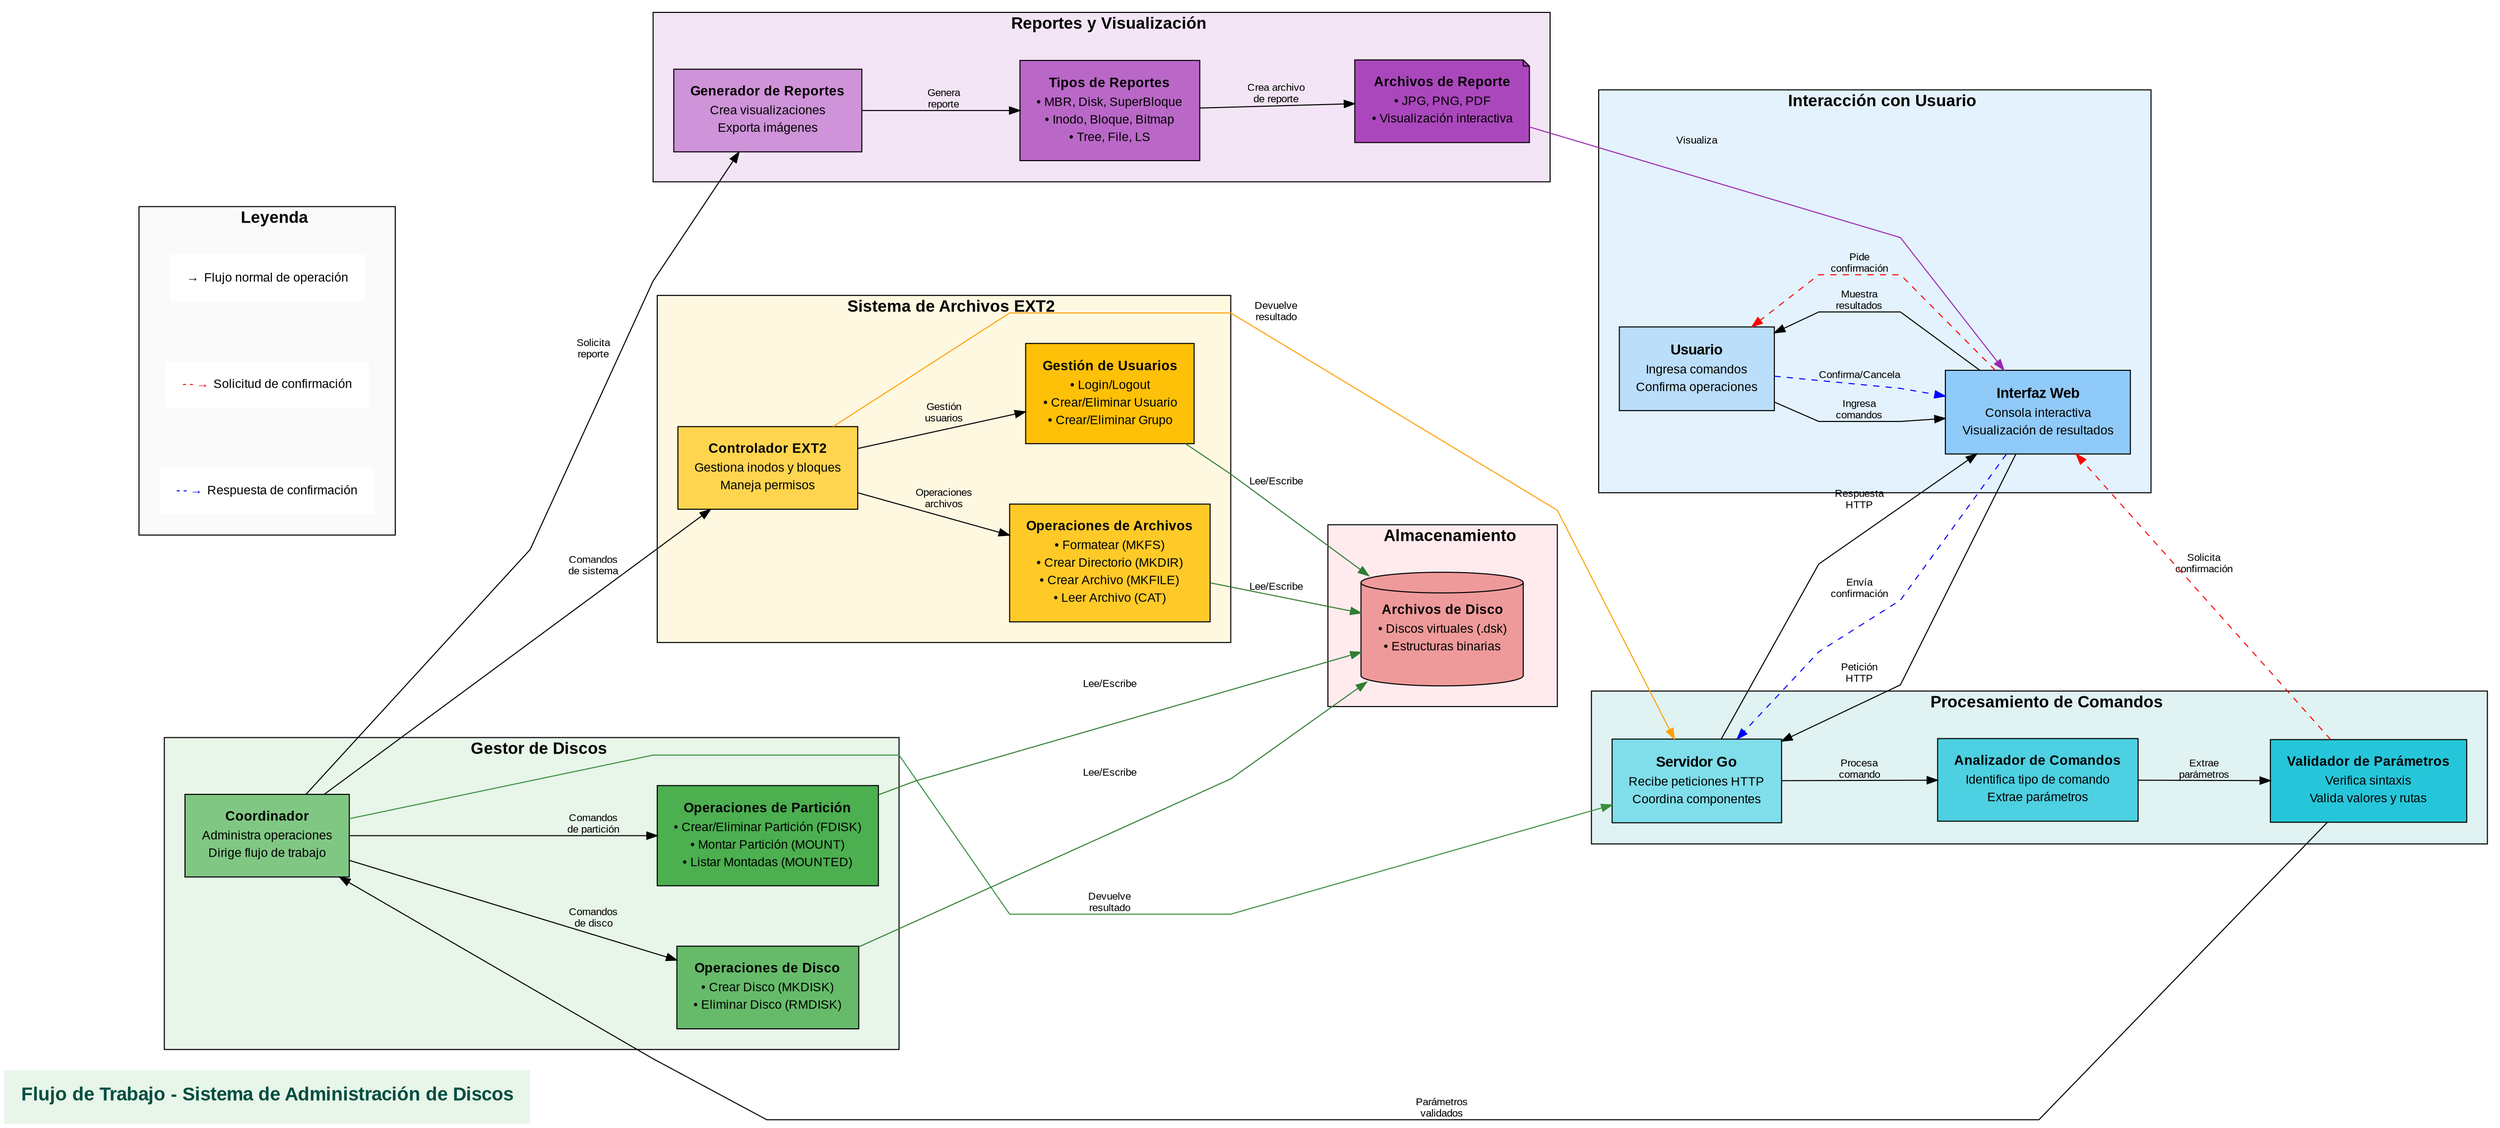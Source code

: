 digraph MIAProjectWorkflow {
    // Configuración general - Orientación horizontal (LR) 
    graph [fontname="Arial", rankdir=LR, splines=polyline, nodesep=0.8, ranksep=1.0];
    node [shape=box, style=filled, fillcolor="#E8F5E9", fontname="Arial", fontsize=12, margin=0.2];
    edge [fontname="Arial", fontsize=10, minlen=1.5];
    
    // Título usando HTML
    title [label=<
        <table border="0" cellborder="0" cellspacing="0">
            <tr><td><font point-size="18" face="Arial"><b>Flujo de Trabajo - Sistema de Administración de Discos</b></font></td></tr>
        </table>
    >, shape=plaintext, fontcolor="#004D40"];
    
    // Fase 1: Usuario e Interfaz
    subgraph cluster_interface {
        label=<
            <font point-size="16"><b>Interacción con Usuario</b></font>
        >;
        style=filled;
        fillcolor="#E3F2FD";
        margin=20;
        
        // Nodos principales con HTML
        user [label=<
            <table border="0" cellborder="0" cellspacing="0">
                <tr><td><font point-size="14"><b>Usuario</b></font></td></tr>
                <tr><td>Ingresa comandos</td></tr>
                <tr><td>Confirma operaciones</td></tr>
            </table>
        >, shape=box, fillcolor="#BBDEFB"];
        
        frontend [label=<
            <table border="0" cellborder="0" cellspacing="0">
                <tr><td><font point-size="14"><b>Interfaz Web</b></font></td></tr>
                <tr><td>Consola interactiva</td></tr>
                <tr><td>Visualización de resultados</td></tr>
            </table>
        >, fillcolor="#90CAF9"];
    }
    
    // Fase 2: Backend y Análisis
    subgraph cluster_backend {
        label=<
            <font point-size="16"><b>Procesamiento de Comandos</b></font>
        >;
        style=filled;
        fillcolor="#E0F2F1";
        margin=20;
        
        backend [label=<
            <table border="0" cellborder="0" cellspacing="0">
                <tr><td><font point-size="14"><b>Servidor Go</b></font></td></tr>
                <tr><td>Recibe peticiones HTTP</td></tr>
                <tr><td>Coordina componentes</td></tr>
            </table>
        >, fillcolor="#80DEEA"];
        
        analyzer [label=<
            <table border="0" cellborder="0" cellspacing="0">
                <tr><td><font point-size="13"><b>Analizador de Comandos</b></font></td></tr>
                <tr><td>Identifica tipo de comando</td></tr>
                <tr><td>Extrae parámetros</td></tr>
            </table>
        >, fillcolor="#4DD0E1"];
        
        validator [label=<
            <table border="0" cellborder="0" cellspacing="0">
                <tr><td><font point-size="13"><b>Validador de Parámetros</b></font></td></tr>
                <tr><td>Verifica sintaxis</td></tr>
                <tr><td>Valida valores y rutas</td></tr>
            </table>
        >, fillcolor="#26C6DA"];
    }
    
    // Fase 3: Operaciones del Disk Manager
    subgraph cluster_disk_manager {
        label=<
            <font point-size="16"><b>Gestor de Discos</b></font>
        >;
        style=filled;
        fillcolor="#E8F5E9";
        margin=20;
        
        diskManager [label=<
            <table border="0" cellborder="0" cellspacing="0">
                <tr><td><font point-size="13"><b>Coordinador</b></font></td></tr>
                <tr><td>Administra operaciones</td></tr>
                <tr><td>Dirige flujo de trabajo</td></tr>
            </table>
        >, fillcolor="#81C784"];
        
        diskOps [label=<
            <table border="0" cellborder="0" cellspacing="0">
                <tr><td><font point-size="13"><b>Operaciones de Disco</b></font></td></tr>
                <tr><td>• Crear Disco (MKDISK)</td></tr>
                <tr><td>• Eliminar Disco (RMDISK)</td></tr>
            </table>
        >, fillcolor="#66BB6A"];
        
        partitionOps [label=<
            <table border="0" cellborder="0" cellspacing="0">
                <tr><td><font point-size="13"><b>Operaciones de Partición</b></font></td></tr>
                <tr><td>• Crear/Eliminar Partición (FDISK)</td></tr>
                <tr><td>• Montar Partición (MOUNT)</td></tr>
                <tr><td>• Listar Montadas (MOUNTED)</td></tr>
            </table>
        >, fillcolor="#4CAF50"];
    }
    
    // Fase 4: Sistema de archivos
    subgraph cluster_filesystem {
        label=<
            <font point-size="16"><b>Sistema de Archivos EXT2</b></font>
        >;
        style=filled;
        fillcolor="#FFF8E1";
        margin=20;
        
        filesystem [label=<
            <table border="0" cellborder="0" cellspacing="0">
                <tr><td><font point-size="13"><b>Controlador EXT2</b></font></td></tr>
                <tr><td>Gestiona inodos y bloques</td></tr>
                <tr><td>Maneja permisos</td></tr>
            </table>
        >, fillcolor="#FFD54F"];
        
        fsOps [label=<
            <table border="0" cellborder="0" cellspacing="0">
                <tr><td><font point-size="13"><b>Operaciones de Archivos</b></font></td></tr>
                <tr><td>• Formatear (MKFS)</td></tr>
                <tr><td>• Crear Directorio (MKDIR)</td></tr>
                <tr><td>• Crear Archivo (MKFILE)</td></tr>
                <tr><td>• Leer Archivo (CAT)</td></tr>
            </table>
        >, fillcolor="#FFCA28"];
        
        usersOps [label=<
            <table border="0" cellborder="0" cellspacing="0">
                <tr><td><font point-size="13"><b>Gestión de Usuarios</b></font></td></tr>
                <tr><td>• Login/Logout</td></tr>
                <tr><td>• Crear/Eliminar Usuario</td></tr>
                <tr><td>• Crear/Eliminar Grupo</td></tr>
            </table>
        >, fillcolor="#FFC107"];
    }
    
    // Fase 5: Reportes y Salida
    subgraph cluster_reports {
        label=<
            <font point-size="16"><b>Reportes y Visualización</b></font>
        >;
        style=filled;
        fillcolor="#F3E5F5";
        margin=20;
        
        reports [label=<
            <table border="0" cellborder="0" cellspacing="0">
                <tr><td><font point-size="13"><b>Generador de Reportes</b></font></td></tr>
                <tr><td>Crea visualizaciones</td></tr>
                <tr><td>Exporta imágenes</td></tr>
            </table>
        >, fillcolor="#CE93D8"];
        
        reportOps [label=<
            <table border="0" cellborder="0" cellspacing="0">
                <tr><td><font point-size="13"><b>Tipos de Reportes</b></font></td></tr>
                <tr><td>• MBR, Disk, SuperBloque</td></tr>
                <tr><td>• Inodo, Bloque, Bitmap</td></tr>
                <tr><td>• Tree, File, LS</td></tr>
            </table>
        >, fillcolor="#BA68C8"];
        
        reportFiles [label=<
            <table border="0" cellborder="0" cellspacing="0">
                <tr><td><font point-size="13"><b>Archivos de Reporte</b></font></td></tr>
                <tr><td>• JPG, PNG, PDF</td></tr>
                <tr><td>• Visualización interactiva</td></tr>
            </table>
        >, shape=note, fillcolor="#AB47BC"];
    }
    
    // Fase 6: Almacenamiento Físico
    subgraph cluster_storage {
        label=<
            <font point-size="16"><b>Almacenamiento</b></font>
        >;
        style=filled;
        fillcolor="#FFEBEE";
        margin=20;
        
        storage [label=<
            <table border="0" cellborder="0" cellspacing="0">
                <tr><td><font point-size="13"><b>Archivos de Disco</b></font></td></tr>
                <tr><td>• Discos virtuales (.dsk)</td></tr>
                <tr><td>• Estructuras binarias</td></tr>
            </table>
        >, shape=cylinder, fillcolor="#EF9A9A"];
    }
    
    // Flujo principal - Ordenado horizontalmente
    user -> frontend [label=<Ingresa<br/>comandos>];
    frontend -> backend [label=<Petición<br/>HTTP>];
    backend -> analyzer [label=<Procesa<br/>comando>];
    analyzer -> validator [label=<Extrae<br/>parámetros>];
    validator -> diskManager [label=<Parámetros<br/>validados>];
    
    // Flujo desde Disk Manager hacia operaciones específicas
    diskManager -> diskOps [label=<Comandos<br/>de disco>];
    diskManager -> partitionOps [label=<Comandos<br/>de partición>];
    diskManager -> filesystem [label=<Comandos<br/>de sistema>];
    
    // Operaciones del Sistema de Archivos
    filesystem -> fsOps [label=<Operaciones<br/>archivos>];
    filesystem -> usersOps [label=<Gestión<br/>usuarios>];
    
    // Flujo de Reportes
    diskManager -> reports [label=<Solicita<br/>reporte>];
    reports -> reportOps [label=<Genera<br/>reporte>];
    reportOps -> reportFiles [label=<Crea archivo<br/>de reporte>];
    
    // Acceso a Almacenamiento
    diskOps -> storage [label=<Lee/Escribe>, color="#2E7D32"];
    partitionOps -> storage [label=<Lee/Escribe>, color="#2E7D32"];
    fsOps -> storage [label=<Lee/Escribe>, color="#2E7D32"];
    usersOps -> storage [label=<Lee/Escribe>, color="#2E7D32"];
    
    // Respuestas hacia el Usuario
    reportFiles -> frontend [label=<Visualiza>, ltail=cluster_reports, lhead=cluster_interface, color="#9C27B0", minlen=4];
    filesystem -> backend [label=<Devuelve<br/>resultado>, ltail=cluster_filesystem, lhead=cluster_backend, color="#FFA000", minlen=3];
    diskManager -> backend [label=<Devuelve<br/>resultado>, color="#388E3C", constraint=false];
    backend -> frontend [label=<Respuesta<br/>HTTP>];
    frontend -> user [label=<Muestra<br/>resultados>];
    
    // Flujo de confirmación
    validator -> frontend [label=<Solicita<br/>confirmación>, style=dashed, color=red, constraint=false];
    frontend -> user [label=<Pide<br/>confirmación>, style=dashed, color=red, constraint=false];
    user -> frontend [label=<Confirma/Cancela>, style=dashed, color=blue, constraint=false];
    frontend -> backend [label=<Envía<br/>confirmación>, style=dashed, color=blue, constraint=false];
    
    // Leyenda
    subgraph cluster_legend {
        label=<
            <font point-size="16"><b>Leyenda</b></font>
        >;
        style=filled;
        fillcolor="#FAFAFA";
        margin=20;
        
        l_normal [label=<
            <table border="0" cellborder="0" cellspacing="0">
                <tr><td align="left">→</td><td align="left">Flujo normal de operación</td></tr>
            </table>
        >, fillcolor="#FFFFFF", shape=plaintext];
        
        l_confirm [label=<
            <table border="0" cellborder="0" cellspacing="0">
                <tr><td align="left"><font color="red">- - →</font></td><td align="left">Solicitud de confirmación</td></tr>
            </table>
        >, fillcolor="#FFFFFF", shape=plaintext];
        
        l_response [label=<
            <table border="0" cellborder="0" cellspacing="0">
                <tr><td align="left"><font color="blue">- - →</font></td><td align="left">Respuesta de confirmación</td></tr>
            </table>
        >, fillcolor="#FFFFFF", shape=plaintext];
    }
}
